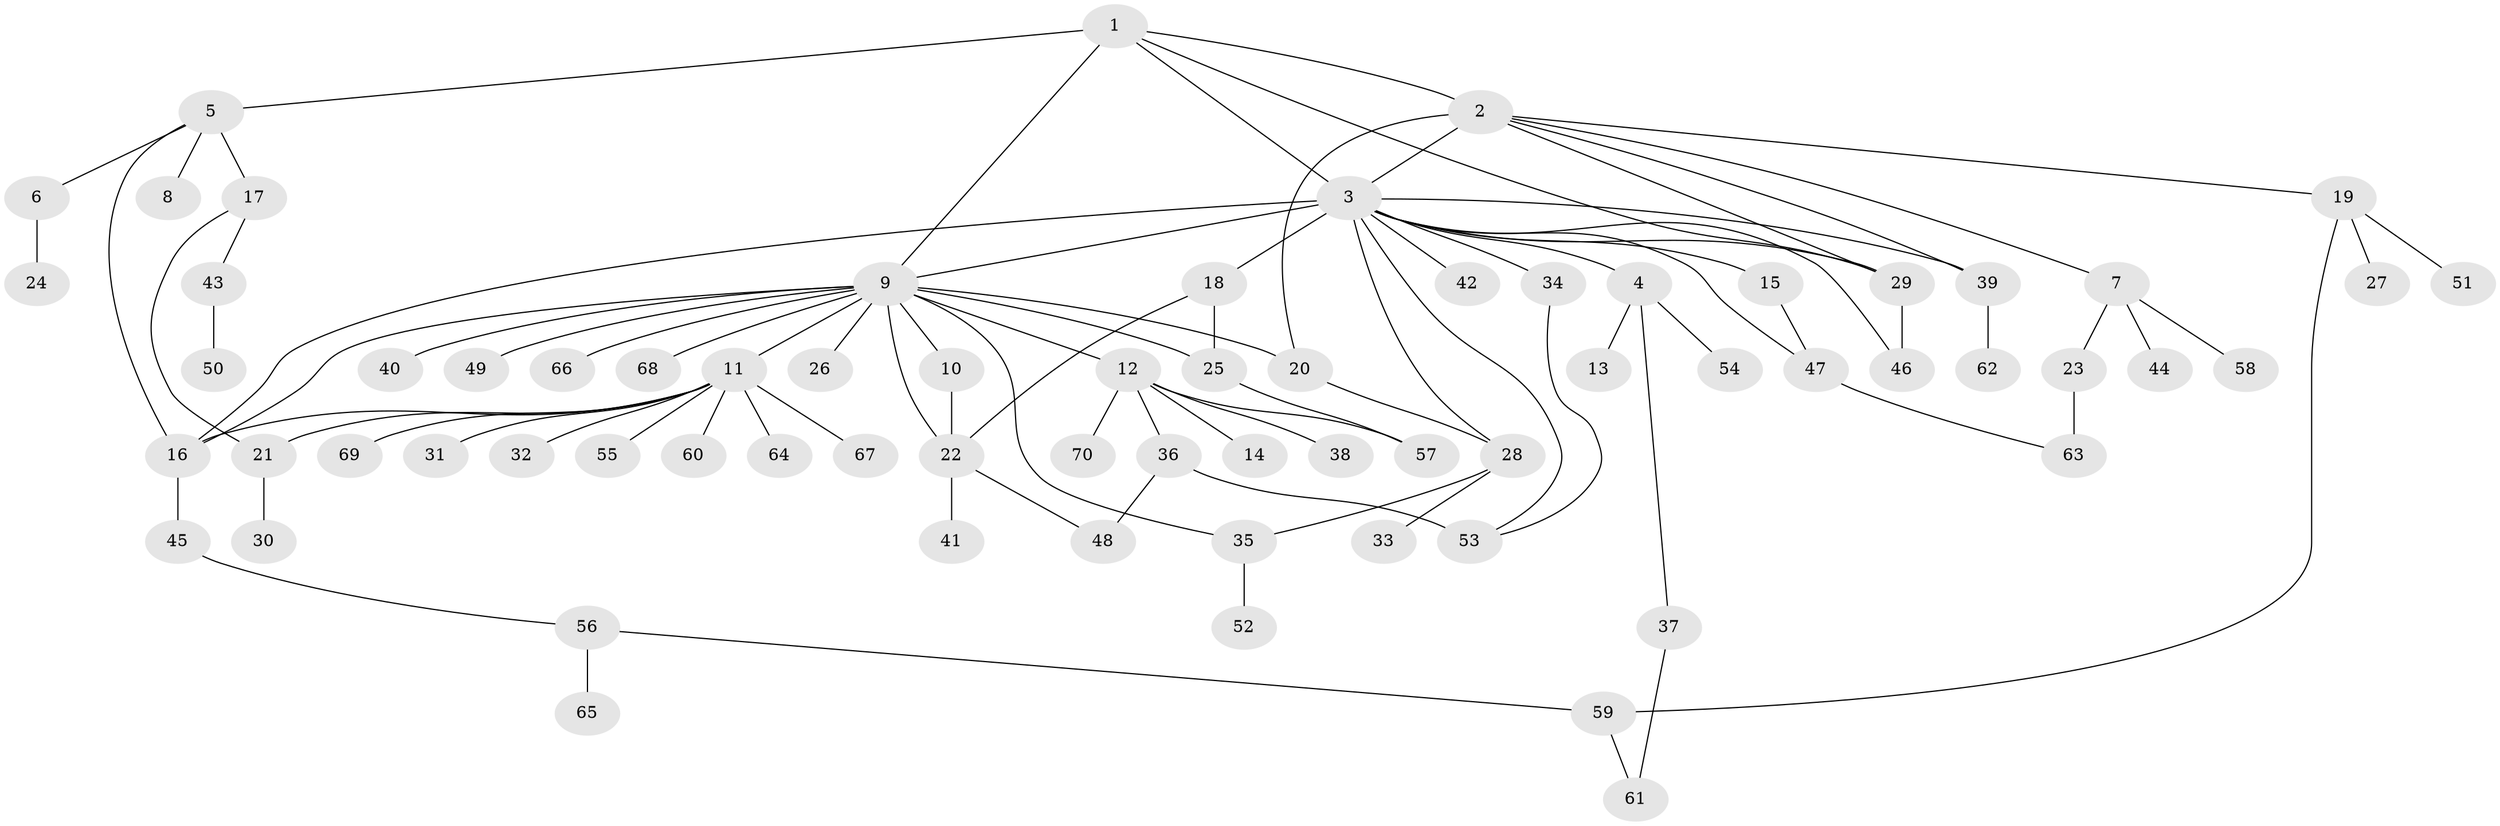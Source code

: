 // original degree distribution, {7: 0.02158273381294964, 12: 0.007194244604316547, 31: 0.007194244604316547, 5: 0.02877697841726619, 3: 0.08633093525179857, 2: 0.2014388489208633, 16: 0.007194244604316547, 11: 0.007194244604316547, 6: 0.03597122302158273, 1: 0.5683453237410072, 4: 0.02877697841726619}
// Generated by graph-tools (version 1.1) at 2025/50/03/04/25 22:50:30]
// undirected, 70 vertices, 93 edges
graph export_dot {
  node [color=gray90,style=filled];
  1;
  2;
  3;
  4;
  5;
  6;
  7;
  8;
  9;
  10;
  11;
  12;
  13;
  14;
  15;
  16;
  17;
  18;
  19;
  20;
  21;
  22;
  23;
  24;
  25;
  26;
  27;
  28;
  29;
  30;
  31;
  32;
  33;
  34;
  35;
  36;
  37;
  38;
  39;
  40;
  41;
  42;
  43;
  44;
  45;
  46;
  47;
  48;
  49;
  50;
  51;
  52;
  53;
  54;
  55;
  56;
  57;
  58;
  59;
  60;
  61;
  62;
  63;
  64;
  65;
  66;
  67;
  68;
  69;
  70;
  1 -- 2 [weight=1.0];
  1 -- 3 [weight=1.0];
  1 -- 5 [weight=2.0];
  1 -- 9 [weight=1.0];
  1 -- 29 [weight=1.0];
  2 -- 3 [weight=1.0];
  2 -- 7 [weight=1.0];
  2 -- 19 [weight=1.0];
  2 -- 20 [weight=4.0];
  2 -- 29 [weight=1.0];
  2 -- 39 [weight=1.0];
  3 -- 4 [weight=1.0];
  3 -- 9 [weight=1.0];
  3 -- 15 [weight=1.0];
  3 -- 16 [weight=14.0];
  3 -- 18 [weight=1.0];
  3 -- 28 [weight=1.0];
  3 -- 29 [weight=1.0];
  3 -- 34 [weight=1.0];
  3 -- 39 [weight=1.0];
  3 -- 42 [weight=1.0];
  3 -- 46 [weight=1.0];
  3 -- 47 [weight=1.0];
  3 -- 53 [weight=1.0];
  4 -- 13 [weight=1.0];
  4 -- 37 [weight=1.0];
  4 -- 54 [weight=1.0];
  5 -- 6 [weight=1.0];
  5 -- 8 [weight=1.0];
  5 -- 16 [weight=1.0];
  5 -- 17 [weight=1.0];
  6 -- 24 [weight=1.0];
  7 -- 23 [weight=1.0];
  7 -- 44 [weight=1.0];
  7 -- 58 [weight=1.0];
  9 -- 10 [weight=1.0];
  9 -- 11 [weight=1.0];
  9 -- 12 [weight=1.0];
  9 -- 16 [weight=1.0];
  9 -- 20 [weight=1.0];
  9 -- 22 [weight=1.0];
  9 -- 25 [weight=1.0];
  9 -- 26 [weight=1.0];
  9 -- 35 [weight=1.0];
  9 -- 40 [weight=1.0];
  9 -- 49 [weight=1.0];
  9 -- 66 [weight=1.0];
  9 -- 68 [weight=1.0];
  10 -- 22 [weight=1.0];
  11 -- 16 [weight=1.0];
  11 -- 21 [weight=1.0];
  11 -- 31 [weight=1.0];
  11 -- 32 [weight=1.0];
  11 -- 55 [weight=1.0];
  11 -- 60 [weight=1.0];
  11 -- 64 [weight=1.0];
  11 -- 67 [weight=1.0];
  11 -- 69 [weight=1.0];
  12 -- 14 [weight=1.0];
  12 -- 36 [weight=1.0];
  12 -- 38 [weight=1.0];
  12 -- 57 [weight=1.0];
  12 -- 70 [weight=1.0];
  15 -- 47 [weight=1.0];
  16 -- 45 [weight=1.0];
  17 -- 21 [weight=1.0];
  17 -- 43 [weight=1.0];
  18 -- 22 [weight=1.0];
  18 -- 25 [weight=4.0];
  19 -- 27 [weight=1.0];
  19 -- 51 [weight=1.0];
  19 -- 59 [weight=1.0];
  20 -- 28 [weight=1.0];
  21 -- 30 [weight=1.0];
  22 -- 41 [weight=1.0];
  22 -- 48 [weight=1.0];
  23 -- 63 [weight=4.0];
  25 -- 57 [weight=1.0];
  28 -- 33 [weight=1.0];
  28 -- 35 [weight=1.0];
  29 -- 46 [weight=3.0];
  34 -- 53 [weight=1.0];
  35 -- 52 [weight=1.0];
  36 -- 48 [weight=1.0];
  36 -- 53 [weight=3.0];
  37 -- 61 [weight=1.0];
  39 -- 62 [weight=1.0];
  43 -- 50 [weight=1.0];
  45 -- 56 [weight=1.0];
  47 -- 63 [weight=1.0];
  56 -- 59 [weight=1.0];
  56 -- 65 [weight=1.0];
  59 -- 61 [weight=1.0];
}
